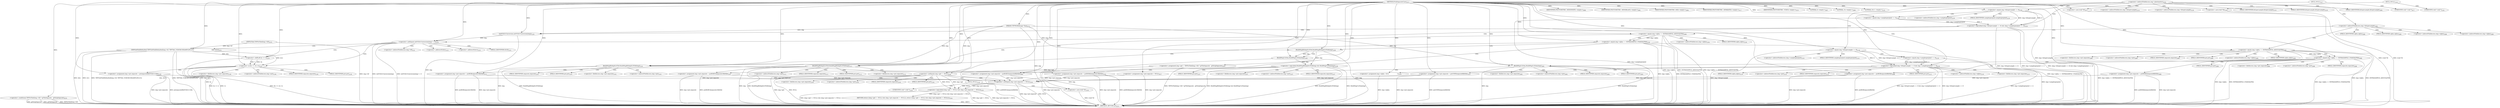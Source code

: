digraph "PickSeparateCase" {  
"62644" [label = <(METHOD,PickSeparateCase)<SUB>3074</SUB>> ]
"62889" [label = <(METHOD_RETURN,int)<SUB>3074</SUB>> ]
"62645" [label = <(PARAM,TIFFRGBAImage *img)<SUB>3074</SUB>> ]
"62647" [label = <(&lt;operator&gt;.assignment,img-&gt;get = TIFFIsTiled(img-&gt;tif) ? gtTileSeparate : gtStripSeparate)<SUB>3076</SUB>> ]
"62658" [label = <(&lt;operator&gt;.assignment,img-&gt;put.separate = NULL)<SUB>3077</SUB>> ]
"62867" [label = <(RETURN,return ((img-&gt;get != NULL) &amp;&amp; (img-&gt;put.separate != NULL));,return ((img-&gt;get != NULL) &amp;&amp; (img-&gt;put.separate != NULL));)<SUB>3144</SUB>> ]
"62868" [label = <(&lt;operator&gt;.logicalAnd,(img-&gt;get != NULL) &amp;&amp; (img-&gt;put.separate != NULL))<SUB>3144</SUB>> ]
"62651" [label = <(&lt;operator&gt;.conditional,TIFFIsTiled(img-&gt;tif) ? gtTileSeparate : gtStripSeparate)<SUB>3076</SUB>> ]
"62675" [label = <(IDENTIFIER,PHOTOMETRIC_MINISWHITE,&lt;empty&gt;)<SUB>3080</SUB>> ]
"62677" [label = <(IDENTIFIER,PHOTOMETRIC_MINISBLACK,&lt;empty&gt;)<SUB>3081</SUB>> ]
"62679" [label = <(IDENTIFIER,PHOTOMETRIC_RGB,&lt;empty&gt;)<SUB>3084</SUB>> ]
"62790" [label = <(IDENTIFIER,PHOTOMETRIC_SEPARATED,&lt;empty&gt;)<SUB>3117</SUB>> ]
"62818" [label = <(IDENTIFIER,PHOTOMETRIC_YCBCR,&lt;empty&gt;)<SUB>3125</SUB>> ]
"62652" [label = <(TIFFIsTiled,TIFFIsTiled(img-&gt;tif))<SUB>3076</SUB>> ]
"62666" [label = <(&lt;operator&gt;.cast,(void *)0)<SUB>3077</SUB>> ]
"62792" [label = <(&lt;operator&gt;.logicalAnd,img-&gt;bitspersample == 8 &amp;&amp; img-&gt;samplesperpixel == 4)<SUB>3118</SUB>> ]
"62820" [label = <(&lt;operator&gt;.logicalAnd,(img-&gt;bitspersample == 8) &amp;&amp; (img-&gt;samplesperpixel == 3))<SUB>3126</SUB>> ]
"62869" [label = <(&lt;operator&gt;.notEquals,img-&gt;get != NULL)<SUB>3144</SUB>> ]
"62878" [label = <(&lt;operator&gt;.notEquals,img-&gt;put.separate != NULL)<SUB>3144</SUB>> ]
"62686" [label = <(LITERAL,8,&lt;empty&gt;)<SUB>3087</SUB>> ]
"62732" [label = <(LITERAL,16,&lt;empty&gt;)<SUB>3098</SUB>> ]
"62804" [label = <(&lt;operator&gt;.assignment,img-&gt;alpha =\012                    1)<SUB>3120</SUB>> ]
"62809" [label = <(&lt;operator&gt;.assignment,img-&gt;put.separate = putCMYKseparate8bittile)<SUB>3122</SUB>> ]
"62688" [label = <(&lt;operator&gt;.equals,img-&gt;alpha == EXTRASAMPLE_ASSOCALPHA)<SUB>3088</SUB>> ]
"62734" [label = <(&lt;operator&gt;.equals,img-&gt;alpha == EXTRASAMPLE_ASSOCALPHA)<SUB>3099</SUB>> ]
"62793" [label = <(&lt;operator&gt;.equals,img-&gt;bitspersample == 8)<SUB>3118</SUB>> ]
"62798" [label = <(&lt;operator&gt;.equals,img-&gt;samplesperpixel == 4)<SUB>3118</SUB>> ]
"62821" [label = <(&lt;operator&gt;.equals,img-&gt;bitspersample == 8)<SUB>3126</SUB>> ]
"62826" [label = <(&lt;operator&gt;.equals,img-&gt;samplesperpixel == 3)<SUB>3126</SUB>> ]
"62833" [label = <(&lt;operator&gt;.notEquals,initYCbCrConversion(img) != 0)<SUB>3128</SUB>> ]
"62875" [label = <(&lt;operator&gt;.cast,(void *)0)<SUB>3144</SUB>> ]
"62886" [label = <(&lt;operator&gt;.cast,(void *)0)<SUB>3144</SUB>> ]
"62694" [label = <(&lt;operator&gt;.assignment,img-&gt;put.separate = putRGBAAseparate8bittile)<SUB>3089</SUB>> ]
"62840" [label = <(TIFFGetFieldDefaulted,TIFFGetFieldDefaulted(img-&gt;tif, TIFFTAG_YCBCRSUBSAMPLING,\012                                          &amp;hs, &amp;vs))<SUB>3131</SUB>> ]
"62741" [label = <(BuildMapBitdepth16To8,BuildMapBitdepth16To8(img))<SUB>3101</SUB>> ]
"62834" [label = <(initYCbCrConversion,initYCbCrConversion(img))<SUB>3128</SUB>> ]
"62850" [label = <(&lt;operator&gt;.or,(hs &lt;&lt; 4) | vs)<SUB>3133</SUB>> ]
"62704" [label = <(&lt;operator&gt;.equals,img-&gt;alpha == EXTRASAMPLE_UNASSALPHA)<SUB>3090</SUB>> ]
"62744" [label = <(&lt;operator&gt;.assignment,img-&gt;put.separate = putRGBAAseparate16bittile)<SUB>3102</SUB>> ]
"62754" [label = <(&lt;operator&gt;.equals,img-&gt;alpha == EXTRASAMPLE_UNASSALPHA)<SUB>3104</SUB>> ]
"62857" [label = <(LITERAL,0x11,&lt;empty&gt;)<SUB>3135</SUB>> ]
"62858" [label = <(&lt;operator&gt;.assignment,img-&gt;put.separate = putseparate8bitYCbCr11tile)<SUB>3136</SUB>> ]
"62851" [label = <(&lt;operator&gt;.shiftLeft,hs &lt;&lt; 4)<SUB>3133</SUB>> ]
"62711" [label = <(BuildMapUaToAa,BuildMapUaToAa(img))<SUB>3092</SUB>> ]
"62723" [label = <(&lt;operator&gt;.assignment,img-&gt;put.separate = putRGBseparate8bittile)<SUB>3096</SUB>> ]
"62761" [label = <(&lt;operator&gt;.logicalAnd,BuildMapBitdepth16To8(img) &amp;&amp; BuildMapUaToAa(img))<SUB>3106</SUB>> ]
"62714" [label = <(&lt;operator&gt;.assignment,img-&gt;put.separate = putRGBUAseparate8bittile)<SUB>3093</SUB>> ]
"62767" [label = <(&lt;operator&gt;.assignment,img-&gt;put.separate = putRGBUAseparate16bittile)<SUB>3107</SUB>> ]
"62777" [label = <(BuildMapBitdepth16To8,BuildMapBitdepth16To8(img))<SUB>3111</SUB>> ]
"62762" [label = <(BuildMapBitdepth16To8,BuildMapBitdepth16To8(img))<SUB>3106</SUB>> ]
"62764" [label = <(BuildMapUaToAa,BuildMapUaToAa(img))<SUB>3106</SUB>> ]
"62780" [label = <(&lt;operator&gt;.assignment,img-&gt;put.separate = putRGBseparate16bittile)<SUB>3112</SUB>> ]
"62664" [label = <(NULL,NULL)<SUB>3077</SUB>> ]
"62670" [label = <(&lt;operator&gt;.indirectFieldAccess,img-&gt;photometric)<SUB>3078</SUB>> ]
"62681" [label = <(&lt;operator&gt;.indirectFieldAccess,img-&gt;bitspersample)<SUB>3085</SUB>> ]
"62873" [label = <(NULL,NULL)<SUB>3144</SUB>> ]
"62879" [label = <(&lt;operator&gt;.fieldAccess,img-&gt;put.separate)<SUB>3144</SUB>> ]
"62884" [label = <(NULL,NULL)<SUB>3144</SUB>> ]
"62667" [label = <(UNKNOWN,void *,void *)<SUB>3077</SUB>> ]
"62683" [label = <(FIELD_IDENTIFIER,bitspersample,bitspersample)<SUB>3085</SUB>> ]
"62880" [label = <(&lt;operator&gt;.indirectFieldAccess,img-&gt;put)<SUB>3144</SUB>> ]
"62883" [label = <(FIELD_IDENTIFIER,separate,separate)<SUB>3144</SUB>> ]
"62794" [label = <(&lt;operator&gt;.indirectFieldAccess,img-&gt;bitspersample)<SUB>3118</SUB>> ]
"62799" [label = <(&lt;operator&gt;.indirectFieldAccess,img-&gt;samplesperpixel)<SUB>3118</SUB>> ]
"62805" [label = <(&lt;operator&gt;.indirectFieldAccess,img-&gt;alpha)<SUB>3120</SUB>> ]
"62810" [label = <(&lt;operator&gt;.fieldAccess,img-&gt;put.separate)<SUB>3122</SUB>> ]
"62822" [label = <(&lt;operator&gt;.indirectFieldAccess,img-&gt;bitspersample)<SUB>3126</SUB>> ]
"62827" [label = <(&lt;operator&gt;.indirectFieldAccess,img-&gt;samplesperpixel)<SUB>3126</SUB>> ]
"62882" [label = <(FIELD_IDENTIFIER,put,put)<SUB>3144</SUB>> ]
"62689" [label = <(&lt;operator&gt;.indirectFieldAccess,img-&gt;alpha)<SUB>3088</SUB>> ]
"62735" [label = <(&lt;operator&gt;.indirectFieldAccess,img-&gt;alpha)<SUB>3099</SUB>> ]
"62796" [label = <(FIELD_IDENTIFIER,bitspersample,bitspersample)<SUB>3118</SUB>> ]
"62801" [label = <(FIELD_IDENTIFIER,samplesperpixel,samplesperpixel)<SUB>3118</SUB>> ]
"62807" [label = <(FIELD_IDENTIFIER,alpha,alpha)<SUB>3120</SUB>> ]
"62811" [label = <(&lt;operator&gt;.indirectFieldAccess,img-&gt;put)<SUB>3122</SUB>> ]
"62814" [label = <(FIELD_IDENTIFIER,separate,separate)<SUB>3122</SUB>> ]
"62824" [label = <(FIELD_IDENTIFIER,bitspersample,bitspersample)<SUB>3126</SUB>> ]
"62829" [label = <(FIELD_IDENTIFIER,samplesperpixel,samplesperpixel)<SUB>3126</SUB>> ]
"62876" [label = <(UNKNOWN,void *,void *)<SUB>3144</SUB>> ]
"62887" [label = <(UNKNOWN,void *,void *)<SUB>3144</SUB>> ]
"62691" [label = <(FIELD_IDENTIFIER,alpha,alpha)<SUB>3088</SUB>> ]
"62695" [label = <(&lt;operator&gt;.fieldAccess,img-&gt;put.separate)<SUB>3089</SUB>> ]
"62737" [label = <(FIELD_IDENTIFIER,alpha,alpha)<SUB>3099</SUB>> ]
"62813" [label = <(FIELD_IDENTIFIER,put,put)<SUB>3122</SUB>> ]
"62841" [label = <(&lt;operator&gt;.indirectFieldAccess,img-&gt;tif)<SUB>3131</SUB>> ]
"62845" [label = <(&lt;operator&gt;.addressOf,&amp;hs)<SUB>3132</SUB>> ]
"62847" [label = <(&lt;operator&gt;.addressOf,&amp;vs)<SUB>3132</SUB>> ]
"62696" [label = <(&lt;operator&gt;.indirectFieldAccess,img-&gt;put)<SUB>3089</SUB>> ]
"62699" [label = <(FIELD_IDENTIFIER,separate,separate)<SUB>3089</SUB>> ]
"62843" [label = <(FIELD_IDENTIFIER,tif,tif)<SUB>3131</SUB>> ]
"62698" [label = <(FIELD_IDENTIFIER,put,put)<SUB>3089</SUB>> ]
"62705" [label = <(&lt;operator&gt;.indirectFieldAccess,img-&gt;alpha)<SUB>3090</SUB>> ]
"62745" [label = <(&lt;operator&gt;.fieldAccess,img-&gt;put.separate)<SUB>3102</SUB>> ]
"62755" [label = <(&lt;operator&gt;.indirectFieldAccess,img-&gt;alpha)<SUB>3104</SUB>> ]
"62859" [label = <(&lt;operator&gt;.fieldAccess,img-&gt;put.separate)<SUB>3136</SUB>> ]
"62707" [label = <(FIELD_IDENTIFIER,alpha,alpha)<SUB>3090</SUB>> ]
"62746" [label = <(&lt;operator&gt;.indirectFieldAccess,img-&gt;put)<SUB>3102</SUB>> ]
"62749" [label = <(FIELD_IDENTIFIER,separate,separate)<SUB>3102</SUB>> ]
"62757" [label = <(FIELD_IDENTIFIER,alpha,alpha)<SUB>3104</SUB>> ]
"62860" [label = <(&lt;operator&gt;.indirectFieldAccess,img-&gt;put)<SUB>3136</SUB>> ]
"62863" [label = <(FIELD_IDENTIFIER,separate,separate)<SUB>3136</SUB>> ]
"62724" [label = <(&lt;operator&gt;.fieldAccess,img-&gt;put.separate)<SUB>3096</SUB>> ]
"62748" [label = <(FIELD_IDENTIFIER,put,put)<SUB>3102</SUB>> ]
"62862" [label = <(FIELD_IDENTIFIER,put,put)<SUB>3136</SUB>> ]
"62715" [label = <(&lt;operator&gt;.fieldAccess,img-&gt;put.separate)<SUB>3093</SUB>> ]
"62725" [label = <(&lt;operator&gt;.indirectFieldAccess,img-&gt;put)<SUB>3096</SUB>> ]
"62728" [label = <(FIELD_IDENTIFIER,separate,separate)<SUB>3096</SUB>> ]
"62768" [label = <(&lt;operator&gt;.fieldAccess,img-&gt;put.separate)<SUB>3107</SUB>> ]
"62716" [label = <(&lt;operator&gt;.indirectFieldAccess,img-&gt;put)<SUB>3093</SUB>> ]
"62719" [label = <(FIELD_IDENTIFIER,separate,separate)<SUB>3093</SUB>> ]
"62727" [label = <(FIELD_IDENTIFIER,put,put)<SUB>3096</SUB>> ]
"62769" [label = <(&lt;operator&gt;.indirectFieldAccess,img-&gt;put)<SUB>3107</SUB>> ]
"62772" [label = <(FIELD_IDENTIFIER,separate,separate)<SUB>3107</SUB>> ]
"62781" [label = <(&lt;operator&gt;.fieldAccess,img-&gt;put.separate)<SUB>3112</SUB>> ]
"62718" [label = <(FIELD_IDENTIFIER,put,put)<SUB>3093</SUB>> ]
"62771" [label = <(FIELD_IDENTIFIER,put,put)<SUB>3107</SUB>> ]
"62782" [label = <(&lt;operator&gt;.indirectFieldAccess,img-&gt;put)<SUB>3112</SUB>> ]
"62785" [label = <(FIELD_IDENTIFIER,separate,separate)<SUB>3112</SUB>> ]
"62784" [label = <(FIELD_IDENTIFIER,put,put)<SUB>3112</SUB>> ]
  "62867" -> "62889"  [ label = "DDG: &lt;RET&gt;"] 
  "62645" -> "62889"  [ label = "DDG: img"] 
  "62652" -> "62889"  [ label = "DDG: img-&gt;tif"] 
  "62651" -> "62889"  [ label = "DDG: TIFFIsTiled(img-&gt;tif)"] 
  "62651" -> "62889"  [ label = "DDG: gtStripSeparate"] 
  "62647" -> "62889"  [ label = "DDG: TIFFIsTiled(img-&gt;tif) ? gtTileSeparate : gtStripSeparate"] 
  "62658" -> "62889"  [ label = "DDG: img-&gt;put.separate"] 
  "62666" -> "62889"  [ label = "DDG: (void *)0"] 
  "62821" -> "62889"  [ label = "DDG: img-&gt;bitspersample"] 
  "62820" -> "62889"  [ label = "DDG: img-&gt;bitspersample == 8"] 
  "62826" -> "62889"  [ label = "DDG: img-&gt;samplesperpixel"] 
  "62820" -> "62889"  [ label = "DDG: img-&gt;samplesperpixel == 3"] 
  "62820" -> "62889"  [ label = "DDG: (img-&gt;bitspersample == 8) &amp;&amp; (img-&gt;samplesperpixel == 3)"] 
  "62834" -> "62889"  [ label = "DDG: img"] 
  "62833" -> "62889"  [ label = "DDG: initYCbCrConversion(img)"] 
  "62833" -> "62889"  [ label = "DDG: initYCbCrConversion(img) != 0"] 
  "62840" -> "62889"  [ label = "DDG: img-&gt;tif"] 
  "62840" -> "62889"  [ label = "DDG: &amp;hs"] 
  "62840" -> "62889"  [ label = "DDG: &amp;vs"] 
  "62840" -> "62889"  [ label = "DDG: TIFFGetFieldDefaulted(img-&gt;tif, TIFFTAG_YCBCRSUBSAMPLING,\012                                          &amp;hs, &amp;vs)"] 
  "62851" -> "62889"  [ label = "DDG: hs"] 
  "62850" -> "62889"  [ label = "DDG: hs &lt;&lt; 4"] 
  "62850" -> "62889"  [ label = "DDG: vs"] 
  "62850" -> "62889"  [ label = "DDG: (hs &lt;&lt; 4) | vs"] 
  "62858" -> "62889"  [ label = "DDG: img-&gt;put.separate"] 
  "62793" -> "62889"  [ label = "DDG: img-&gt;bitspersample"] 
  "62792" -> "62889"  [ label = "DDG: img-&gt;bitspersample == 8"] 
  "62798" -> "62889"  [ label = "DDG: img-&gt;samplesperpixel"] 
  "62792" -> "62889"  [ label = "DDG: img-&gt;samplesperpixel == 4"] 
  "62792" -> "62889"  [ label = "DDG: img-&gt;bitspersample == 8 &amp;&amp; img-&gt;samplesperpixel == 4"] 
  "62804" -> "62889"  [ label = "DDG: img-&gt;alpha"] 
  "62809" -> "62889"  [ label = "DDG: img-&gt;put.separate"] 
  "62734" -> "62889"  [ label = "DDG: img-&gt;alpha"] 
  "62734" -> "62889"  [ label = "DDG: EXTRASAMPLE_ASSOCALPHA"] 
  "62734" -> "62889"  [ label = "DDG: img-&gt;alpha == EXTRASAMPLE_ASSOCALPHA"] 
  "62754" -> "62889"  [ label = "DDG: img-&gt;alpha"] 
  "62754" -> "62889"  [ label = "DDG: EXTRASAMPLE_UNASSALPHA"] 
  "62754" -> "62889"  [ label = "DDG: img-&gt;alpha == EXTRASAMPLE_UNASSALPHA"] 
  "62777" -> "62889"  [ label = "DDG: img"] 
  "62777" -> "62889"  [ label = "DDG: BuildMapBitdepth16To8(img)"] 
  "62780" -> "62889"  [ label = "DDG: img-&gt;put.separate"] 
  "62762" -> "62889"  [ label = "DDG: img"] 
  "62761" -> "62889"  [ label = "DDG: BuildMapBitdepth16To8(img)"] 
  "62764" -> "62889"  [ label = "DDG: img"] 
  "62761" -> "62889"  [ label = "DDG: BuildMapUaToAa(img)"] 
  "62761" -> "62889"  [ label = "DDG: BuildMapBitdepth16To8(img) &amp;&amp; BuildMapUaToAa(img)"] 
  "62767" -> "62889"  [ label = "DDG: img-&gt;put.separate"] 
  "62741" -> "62889"  [ label = "DDG: img"] 
  "62741" -> "62889"  [ label = "DDG: BuildMapBitdepth16To8(img)"] 
  "62744" -> "62889"  [ label = "DDG: img-&gt;put.separate"] 
  "62688" -> "62889"  [ label = "DDG: img-&gt;alpha"] 
  "62688" -> "62889"  [ label = "DDG: EXTRASAMPLE_ASSOCALPHA"] 
  "62688" -> "62889"  [ label = "DDG: img-&gt;alpha == EXTRASAMPLE_ASSOCALPHA"] 
  "62704" -> "62889"  [ label = "DDG: img-&gt;alpha"] 
  "62704" -> "62889"  [ label = "DDG: EXTRASAMPLE_UNASSALPHA"] 
  "62704" -> "62889"  [ label = "DDG: img-&gt;alpha == EXTRASAMPLE_UNASSALPHA"] 
  "62723" -> "62889"  [ label = "DDG: img-&gt;put.separate"] 
  "62711" -> "62889"  [ label = "DDG: img"] 
  "62711" -> "62889"  [ label = "DDG: BuildMapUaToAa(img)"] 
  "62714" -> "62889"  [ label = "DDG: img-&gt;put.separate"] 
  "62694" -> "62889"  [ label = "DDG: img-&gt;put.separate"] 
  "62869" -> "62889"  [ label = "DDG: img-&gt;get"] 
  "62869" -> "62889"  [ label = "DDG: NULL"] 
  "62875" -> "62889"  [ label = "DDG: (void *)0"] 
  "62868" -> "62889"  [ label = "DDG: img-&gt;get != NULL"] 
  "62878" -> "62889"  [ label = "DDG: img-&gt;put.separate"] 
  "62878" -> "62889"  [ label = "DDG: NULL"] 
  "62886" -> "62889"  [ label = "DDG: (void *)0"] 
  "62868" -> "62889"  [ label = "DDG: img-&gt;put.separate != NULL"] 
  "62868" -> "62889"  [ label = "DDG: (img-&gt;get != NULL) &amp;&amp; (img-&gt;put.separate != NULL)"] 
  "62767" -> "62889"  [ label = "DDG: putRGBUAseparate16bittile"] 
  "62651" -> "62889"  [ label = "DDG: gtTileSeparate"] 
  "62744" -> "62889"  [ label = "DDG: putRGBAAseparate16bittile"] 
  "62780" -> "62889"  [ label = "DDG: putRGBseparate16bittile"] 
  "62694" -> "62889"  [ label = "DDG: putRGBAAseparate8bittile"] 
  "62858" -> "62889"  [ label = "DDG: putseparate8bitYCbCr11tile"] 
  "62714" -> "62889"  [ label = "DDG: putRGBUAseparate8bittile"] 
  "62809" -> "62889"  [ label = "DDG: putCMYKseparate8bittile"] 
  "62840" -> "62889"  [ label = "DDG: TIFFTAG_YCBCRSUBSAMPLING"] 
  "62723" -> "62889"  [ label = "DDG: putRGBseparate8bittile"] 
  "62644" -> "62645"  [ label = "DDG: "] 
  "62644" -> "62647"  [ label = "DDG: "] 
  "62644" -> "62658"  [ label = "DDG: "] 
  "62868" -> "62867"  [ label = "DDG: (img-&gt;get != NULL) &amp;&amp; (img-&gt;put.separate != NULL)"] 
  "62644" -> "62651"  [ label = "DDG: "] 
  "62644" -> "62675"  [ label = "DDG: "] 
  "62644" -> "62677"  [ label = "DDG: "] 
  "62644" -> "62679"  [ label = "DDG: "] 
  "62644" -> "62790"  [ label = "DDG: "] 
  "62644" -> "62818"  [ label = "DDG: "] 
  "62869" -> "62868"  [ label = "DDG: img-&gt;get"] 
  "62869" -> "62868"  [ label = "DDG: NULL"] 
  "62878" -> "62868"  [ label = "DDG: img-&gt;put.separate"] 
  "62878" -> "62868"  [ label = "DDG: NULL"] 
  "62644" -> "62666"  [ label = "DDG: "] 
  "62647" -> "62869"  [ label = "DDG: img-&gt;get"] 
  "62644" -> "62869"  [ label = "DDG: "] 
  "62658" -> "62878"  [ label = "DDG: img-&gt;put.separate"] 
  "62858" -> "62878"  [ label = "DDG: img-&gt;put.separate"] 
  "62809" -> "62878"  [ label = "DDG: img-&gt;put.separate"] 
  "62780" -> "62878"  [ label = "DDG: img-&gt;put.separate"] 
  "62767" -> "62878"  [ label = "DDG: img-&gt;put.separate"] 
  "62744" -> "62878"  [ label = "DDG: img-&gt;put.separate"] 
  "62723" -> "62878"  [ label = "DDG: img-&gt;put.separate"] 
  "62714" -> "62878"  [ label = "DDG: img-&gt;put.separate"] 
  "62694" -> "62878"  [ label = "DDG: img-&gt;put.separate"] 
  "62644" -> "62878"  [ label = "DDG: "] 
  "62644" -> "62686"  [ label = "DDG: "] 
  "62644" -> "62732"  [ label = "DDG: "] 
  "62793" -> "62792"  [ label = "DDG: img-&gt;bitspersample"] 
  "62793" -> "62792"  [ label = "DDG: 8"] 
  "62798" -> "62792"  [ label = "DDG: img-&gt;samplesperpixel"] 
  "62798" -> "62792"  [ label = "DDG: 4"] 
  "62644" -> "62804"  [ label = "DDG: "] 
  "62644" -> "62809"  [ label = "DDG: "] 
  "62821" -> "62820"  [ label = "DDG: img-&gt;bitspersample"] 
  "62821" -> "62820"  [ label = "DDG: 8"] 
  "62826" -> "62820"  [ label = "DDG: img-&gt;samplesperpixel"] 
  "62826" -> "62820"  [ label = "DDG: 3"] 
  "62644" -> "62793"  [ label = "DDG: "] 
  "62644" -> "62798"  [ label = "DDG: "] 
  "62644" -> "62821"  [ label = "DDG: "] 
  "62644" -> "62826"  [ label = "DDG: "] 
  "62644" -> "62875"  [ label = "DDG: "] 
  "62644" -> "62886"  [ label = "DDG: "] 
  "62644" -> "62688"  [ label = "DDG: "] 
  "62644" -> "62694"  [ label = "DDG: "] 
  "62644" -> "62734"  [ label = "DDG: "] 
  "62834" -> "62833"  [ label = "DDG: img"] 
  "62644" -> "62833"  [ label = "DDG: "] 
  "62645" -> "62834"  [ label = "DDG: img"] 
  "62644" -> "62834"  [ label = "DDG: "] 
  "62652" -> "62840"  [ label = "DDG: img-&gt;tif"] 
  "62644" -> "62840"  [ label = "DDG: "] 
  "62645" -> "62741"  [ label = "DDG: img"] 
  "62644" -> "62741"  [ label = "DDG: "] 
  "62644" -> "62744"  [ label = "DDG: "] 
  "62851" -> "62850"  [ label = "DDG: hs"] 
  "62851" -> "62850"  [ label = "DDG: 4"] 
  "62840" -> "62850"  [ label = "DDG: &amp;vs"] 
  "62644" -> "62850"  [ label = "DDG: "] 
  "62644" -> "62857"  [ label = "DDG: "] 
  "62644" -> "62858"  [ label = "DDG: "] 
  "62688" -> "62704"  [ label = "DDG: img-&gt;alpha"] 
  "62644" -> "62704"  [ label = "DDG: "] 
  "62734" -> "62754"  [ label = "DDG: img-&gt;alpha"] 
  "62644" -> "62754"  [ label = "DDG: "] 
  "62840" -> "62851"  [ label = "DDG: &amp;hs"] 
  "62644" -> "62851"  [ label = "DDG: "] 
  "62644" -> "62723"  [ label = "DDG: "] 
  "62645" -> "62711"  [ label = "DDG: img"] 
  "62644" -> "62711"  [ label = "DDG: "] 
  "62644" -> "62714"  [ label = "DDG: "] 
  "62762" -> "62761"  [ label = "DDG: img"] 
  "62764" -> "62761"  [ label = "DDG: img"] 
  "62644" -> "62767"  [ label = "DDG: "] 
  "62645" -> "62762"  [ label = "DDG: img"] 
  "62644" -> "62762"  [ label = "DDG: "] 
  "62762" -> "62764"  [ label = "DDG: img"] 
  "62644" -> "62764"  [ label = "DDG: "] 
  "62645" -> "62777"  [ label = "DDG: img"] 
  "62644" -> "62777"  [ label = "DDG: "] 
  "62644" -> "62780"  [ label = "DDG: "] 
  "62664" -> "62667"  [ label = "CDG: "] 
  "62664" -> "62666"  [ label = "CDG: "] 
  "62670" -> "62796"  [ label = "CDG: "] 
  "62670" -> "62793"  [ label = "CDG: "] 
  "62670" -> "62820"  [ label = "CDG: "] 
  "62670" -> "62792"  [ label = "CDG: "] 
  "62670" -> "62824"  [ label = "CDG: "] 
  "62670" -> "62794"  [ label = "CDG: "] 
  "62670" -> "62683"  [ label = "CDG: "] 
  "62670" -> "62822"  [ label = "CDG: "] 
  "62670" -> "62821"  [ label = "CDG: "] 
  "62670" -> "62681"  [ label = "CDG: "] 
  "62869" -> "62883"  [ label = "CDG: "] 
  "62869" -> "62884"  [ label = "CDG: "] 
  "62869" -> "62879"  [ label = "CDG: "] 
  "62869" -> "62880"  [ label = "CDG: "] 
  "62869" -> "62878"  [ label = "CDG: "] 
  "62869" -> "62882"  [ label = "CDG: "] 
  "62681" -> "62691"  [ label = "CDG: "] 
  "62681" -> "62735"  [ label = "CDG: "] 
  "62681" -> "62688"  [ label = "CDG: "] 
  "62681" -> "62737"  [ label = "CDG: "] 
  "62681" -> "62689"  [ label = "CDG: "] 
  "62681" -> "62734"  [ label = "CDG: "] 
  "62792" -> "62814"  [ label = "CDG: "] 
  "62792" -> "62813"  [ label = "CDG: "] 
  "62792" -> "62811"  [ label = "CDG: "] 
  "62792" -> "62805"  [ label = "CDG: "] 
  "62792" -> "62804"  [ label = "CDG: "] 
  "62792" -> "62809"  [ label = "CDG: "] 
  "62792" -> "62807"  [ label = "CDG: "] 
  "62792" -> "62810"  [ label = "CDG: "] 
  "62820" -> "62834"  [ label = "CDG: "] 
  "62820" -> "62833"  [ label = "CDG: "] 
  "62873" -> "62876"  [ label = "CDG: "] 
  "62873" -> "62875"  [ label = "CDG: "] 
  "62884" -> "62887"  [ label = "CDG: "] 
  "62884" -> "62886"  [ label = "CDG: "] 
  "62793" -> "62801"  [ label = "CDG: "] 
  "62793" -> "62798"  [ label = "CDG: "] 
  "62793" -> "62799"  [ label = "CDG: "] 
  "62821" -> "62829"  [ label = "CDG: "] 
  "62821" -> "62827"  [ label = "CDG: "] 
  "62821" -> "62826"  [ label = "CDG: "] 
  "62688" -> "62699"  [ label = "CDG: "] 
  "62688" -> "62707"  [ label = "CDG: "] 
  "62688" -> "62698"  [ label = "CDG: "] 
  "62688" -> "62704"  [ label = "CDG: "] 
  "62688" -> "62696"  [ label = "CDG: "] 
  "62688" -> "62694"  [ label = "CDG: "] 
  "62688" -> "62695"  [ label = "CDG: "] 
  "62688" -> "62705"  [ label = "CDG: "] 
  "62734" -> "62755"  [ label = "CDG: "] 
  "62734" -> "62757"  [ label = "CDG: "] 
  "62734" -> "62741"  [ label = "CDG: "] 
  "62734" -> "62754"  [ label = "CDG: "] 
  "62833" -> "62840"  [ label = "CDG: "] 
  "62833" -> "62847"  [ label = "CDG: "] 
  "62833" -> "62845"  [ label = "CDG: "] 
  "62833" -> "62850"  [ label = "CDG: "] 
  "62833" -> "62843"  [ label = "CDG: "] 
  "62833" -> "62841"  [ label = "CDG: "] 
  "62833" -> "62851"  [ label = "CDG: "] 
  "62741" -> "62746"  [ label = "CDG: "] 
  "62741" -> "62748"  [ label = "CDG: "] 
  "62741" -> "62744"  [ label = "CDG: "] 
  "62741" -> "62745"  [ label = "CDG: "] 
  "62741" -> "62749"  [ label = "CDG: "] 
  "62850" -> "62858"  [ label = "CDG: "] 
  "62850" -> "62863"  [ label = "CDG: "] 
  "62850" -> "62860"  [ label = "CDG: "] 
  "62850" -> "62859"  [ label = "CDG: "] 
  "62850" -> "62862"  [ label = "CDG: "] 
  "62704" -> "62711"  [ label = "CDG: "] 
  "62704" -> "62727"  [ label = "CDG: "] 
  "62704" -> "62723"  [ label = "CDG: "] 
  "62704" -> "62724"  [ label = "CDG: "] 
  "62704" -> "62728"  [ label = "CDG: "] 
  "62704" -> "62725"  [ label = "CDG: "] 
  "62754" -> "62761"  [ label = "CDG: "] 
  "62754" -> "62777"  [ label = "CDG: "] 
  "62754" -> "62762"  [ label = "CDG: "] 
  "62711" -> "62719"  [ label = "CDG: "] 
  "62711" -> "62714"  [ label = "CDG: "] 
  "62711" -> "62715"  [ label = "CDG: "] 
  "62711" -> "62716"  [ label = "CDG: "] 
  "62711" -> "62718"  [ label = "CDG: "] 
  "62761" -> "62772"  [ label = "CDG: "] 
  "62761" -> "62769"  [ label = "CDG: "] 
  "62761" -> "62767"  [ label = "CDG: "] 
  "62761" -> "62771"  [ label = "CDG: "] 
  "62761" -> "62768"  [ label = "CDG: "] 
  "62762" -> "62764"  [ label = "CDG: "] 
  "62777" -> "62782"  [ label = "CDG: "] 
  "62777" -> "62785"  [ label = "CDG: "] 
  "62777" -> "62781"  [ label = "CDG: "] 
  "62777" -> "62780"  [ label = "CDG: "] 
  "62777" -> "62784"  [ label = "CDG: "] 
}
